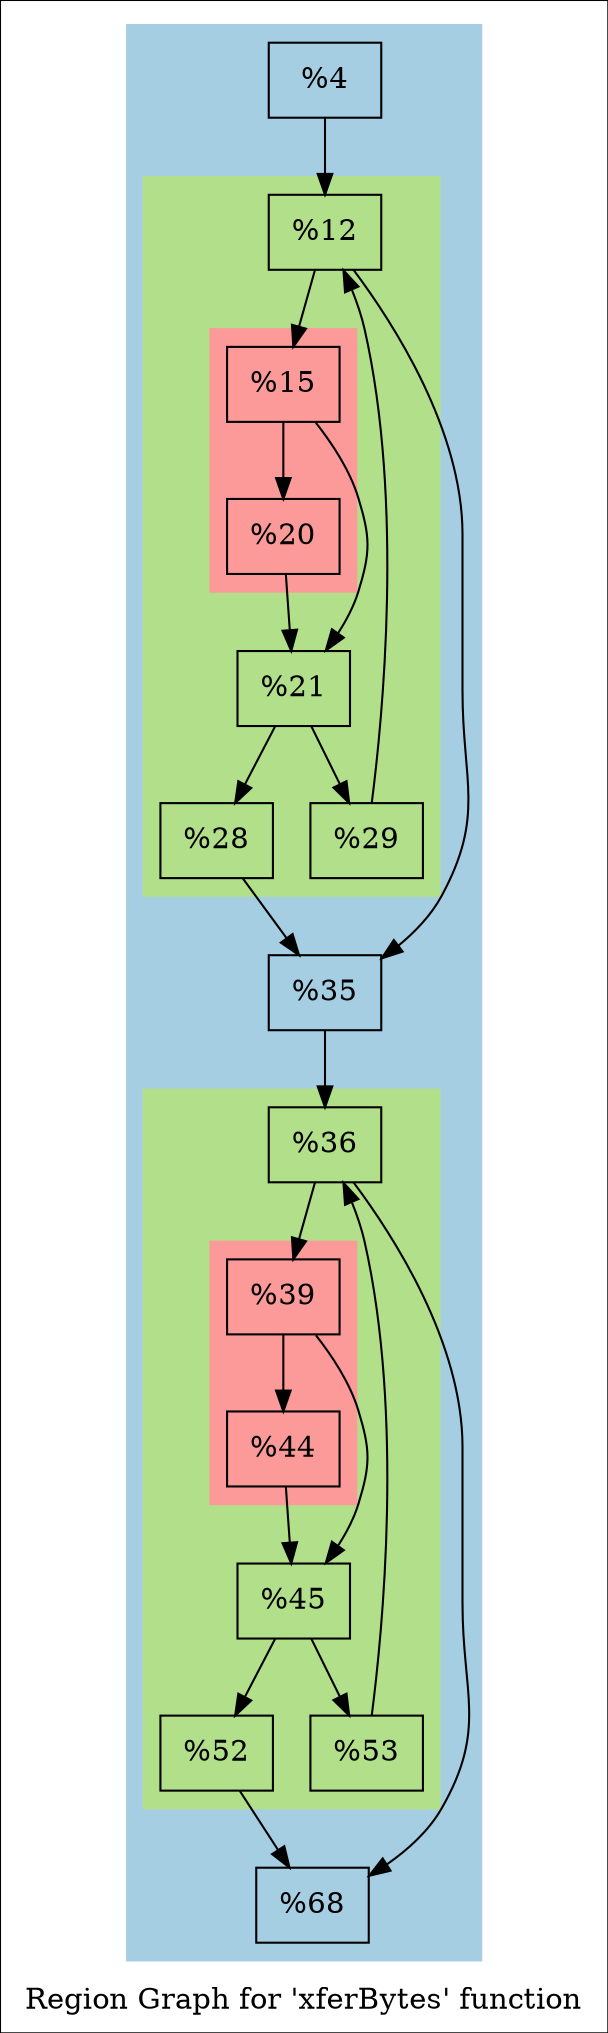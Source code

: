 digraph "Region Graph for 'xferBytes' function" {
	label="Region Graph for 'xferBytes' function";

	Node0xd5e940 [shape=record,label="{%4}"];
	Node0xd5e940 -> Node0xcea9e0;
	Node0xcea9e0 [shape=record,label="{%12}"];
	Node0xcea9e0 -> Node0xd65e80;
	Node0xcea9e0 -> Node0xd547e0;
	Node0xd65e80 [shape=record,label="{%15}"];
	Node0xd65e80 -> Node0xd698e0;
	Node0xd65e80 -> Node0xd62560;
	Node0xd698e0 [shape=record,label="{%20}"];
	Node0xd698e0 -> Node0xd62560;
	Node0xd62560 [shape=record,label="{%21}"];
	Node0xd62560 -> Node0xd59170;
	Node0xd62560 -> Node0xcf5da0;
	Node0xd59170 [shape=record,label="{%28}"];
	Node0xd59170 -> Node0xd547e0;
	Node0xd547e0 [shape=record,label="{%35}"];
	Node0xd547e0 -> Node0xd71900;
	Node0xd71900 [shape=record,label="{%36}"];
	Node0xd71900 -> Node0xd660a0;
	Node0xd71900 -> Node0xd683c0;
	Node0xd660a0 [shape=record,label="{%39}"];
	Node0xd660a0 -> Node0xd5b310;
	Node0xd660a0 -> Node0xd22580;
	Node0xd5b310 [shape=record,label="{%44}"];
	Node0xd5b310 -> Node0xd22580;
	Node0xd22580 [shape=record,label="{%45}"];
	Node0xd22580 -> Node0xd3b390;
	Node0xd22580 -> Node0xd5c770;
	Node0xd3b390 [shape=record,label="{%52}"];
	Node0xd3b390 -> Node0xd683c0;
	Node0xd683c0 [shape=record,label="{%68}"];
	Node0xd5c770 [shape=record,label="{%53}"];
	Node0xd5c770 -> Node0xd71900[constraint=false];
	Node0xcf5da0 [shape=record,label="{%29}"];
	Node0xcf5da0 -> Node0xcea9e0[constraint=false];
	colorscheme = "paired12"
        subgraph cluster_0xc575b0 {
          label = "";
          style = filled;
          color = 1
          subgraph cluster_0xc7b010 {
            label = "";
            style = filled;
            color = 3
            subgraph cluster_0xdc4530 {
              label = "";
              style = filled;
              color = 5
              Node0xd65e80;
              Node0xd698e0;
            }
            Node0xcea9e0;
            Node0xd62560;
            Node0xd59170;
            Node0xcf5da0;
          }
          subgraph cluster_0xdc45b0 {
            label = "";
            style = filled;
            color = 3
            subgraph cluster_0xc7c2c0 {
              label = "";
              style = filled;
              color = 5
              Node0xd660a0;
              Node0xd5b310;
            }
            Node0xd71900;
            Node0xd22580;
            Node0xd3b390;
            Node0xd5c770;
          }
          Node0xd5e940;
          Node0xd547e0;
          Node0xd683c0;
        }
}
